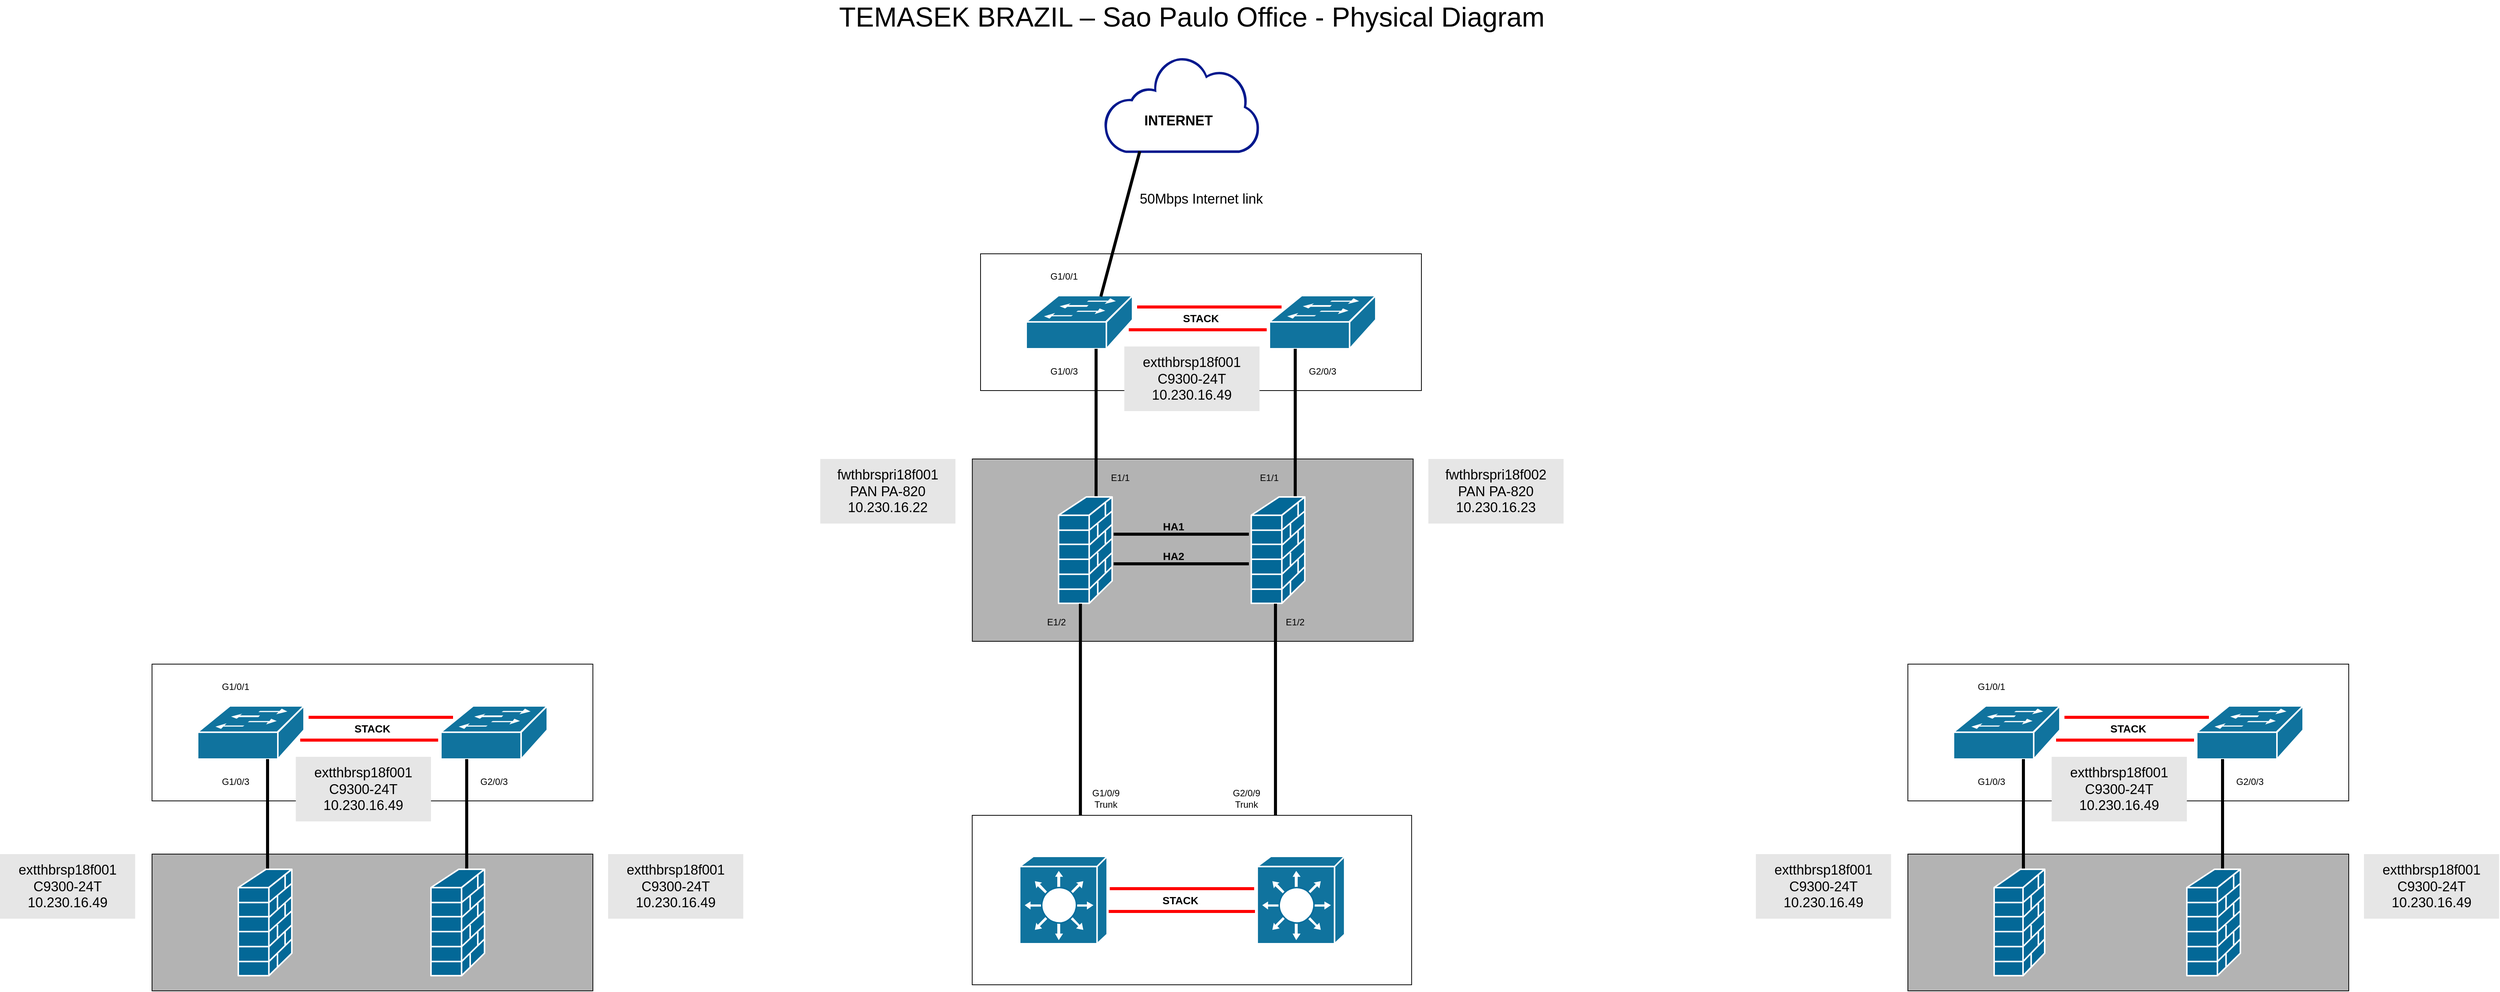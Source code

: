 <mxfile version="21.3.7" type="github">
  <diagram name="Page-1" id="c37626ed-c26b-45fb-9056-f9ebc6bb27b6">
    <mxGraphModel dx="3016" dy="1208" grid="1" gridSize="10" guides="1" tooltips="1" connect="1" arrows="1" fold="1" page="1" pageScale="1" pageWidth="1100" pageHeight="850" background="none" math="0" shadow="0">
      <root>
        <mxCell id="0" />
        <mxCell id="1" style="" parent="0" />
        <mxCell id="zVsSm3GNM5P4r3RZKPwx-50" value="" style="whiteSpace=wrap;html=1;fillColor=#B3B3B3;" parent="1" vertex="1">
          <mxGeometry x="-280.83" y="-120" width="580" height="240" as="geometry" />
        </mxCell>
        <mxCell id="zVsSm3GNM5P4r3RZKPwx-32" value="" style="whiteSpace=wrap;html=1;" parent="1" vertex="1">
          <mxGeometry x="-270" y="-390" width="580" height="180" as="geometry" />
        </mxCell>
        <mxCell id="zVsSm3GNM5P4r3RZKPwx-3" value="" style="shape=mxgraph.cisco.switches.workgroup_switch;html=1;dashed=0;fillColor=#10739E;strokeColor=#ffffff;strokeWidth=2;verticalLabelPosition=bottom;verticalAlign=top;fontFamily=Helvetica;fontSize=36;fontColor=#FFB366" parent="1" vertex="1">
          <mxGeometry x="-210" y="-335" width="140" height="70" as="geometry" />
        </mxCell>
        <mxCell id="zVsSm3GNM5P4r3RZKPwx-8" value="" style="shape=mxgraph.cisco.security.firewall;html=1;pointerEvents=1;dashed=0;fillColor=#036897;strokeColor=#ffffff;strokeWidth=2;verticalLabelPosition=bottom;verticalAlign=top;align=center;outlineConnect=0;" parent="1" vertex="1">
          <mxGeometry x="-167.34" y="-70" width="70.43" height="140" as="geometry" />
        </mxCell>
        <mxCell id="zVsSm3GNM5P4r3RZKPwx-10" value="" style="sketch=0;aspect=fixed;pointerEvents=1;shadow=0;dashed=0;html=1;strokeColor=none;labelPosition=center;verticalLabelPosition=bottom;verticalAlign=top;align=center;fillColor=#00188D;shape=mxgraph.mscae.enterprise.internet_hollow" parent="1" vertex="1">
          <mxGeometry x="-108.16" y="-650" width="205.16" height="127.2" as="geometry" />
        </mxCell>
        <mxCell id="zVsSm3GNM5P4r3RZKPwx-12" value="G1/0/1" style="text;strokeColor=none;align=center;fillColor=none;html=1;verticalAlign=middle;whiteSpace=wrap;rounded=0;" parent="1" vertex="1">
          <mxGeometry x="-190" y="-375" width="60" height="30" as="geometry" />
        </mxCell>
        <mxCell id="zVsSm3GNM5P4r3RZKPwx-13" value="G1/0/3" style="text;strokeColor=none;align=center;fillColor=none;html=1;verticalAlign=middle;whiteSpace=wrap;rounded=0;" parent="1" vertex="1">
          <mxGeometry x="-190" y="-250" width="60" height="30" as="geometry" />
        </mxCell>
        <mxCell id="zVsSm3GNM5P4r3RZKPwx-19" value="G2/0/3" style="text;strokeColor=none;align=center;fillColor=none;html=1;verticalAlign=middle;whiteSpace=wrap;rounded=0;" parent="1" vertex="1">
          <mxGeometry x="150" y="-250" width="60" height="30" as="geometry" />
        </mxCell>
        <mxCell id="zVsSm3GNM5P4r3RZKPwx-24" value="" style="line;html=1;strokeColor=#FF0000;fillColor=#FF0000;" parent="1" vertex="1">
          <mxGeometry x="-75" y="-295" width="181.45" height="10" as="geometry" />
        </mxCell>
        <mxCell id="zVsSm3GNM5P4r3RZKPwx-26" value="" style="shape=mxgraph.cisco.switches.workgroup_switch;html=1;dashed=0;fillColor=#10739E;strokeColor=#ffffff;strokeWidth=2;verticalLabelPosition=bottom;verticalAlign=top;fontFamily=Helvetica;fontSize=36;fontColor=#FFB366" parent="1" vertex="1">
          <mxGeometry x="110" y="-335" width="140" height="70" as="geometry" />
        </mxCell>
        <mxCell id="zVsSm3GNM5P4r3RZKPwx-27" value="" style="line;html=1;strokeColor=#FF0000;fillColor=#FF0000;" parent="1" vertex="1">
          <mxGeometry x="-64" y="-325" width="190" height="10" as="geometry" />
        </mxCell>
        <mxCell id="zVsSm3GNM5P4r3RZKPwx-28" value="&lt;b&gt;&lt;font style=&quot;font-size: 14px;&quot;&gt;STACK&lt;/font&gt;&lt;/b&gt;" style="text;strokeColor=none;align=center;fillColor=none;html=1;verticalAlign=middle;whiteSpace=wrap;rounded=0;" parent="1" vertex="1">
          <mxGeometry x="-10" y="-320" width="60" height="30" as="geometry" />
        </mxCell>
        <mxCell id="zVsSm3GNM5P4r3RZKPwx-29" value="&lt;font style=&quot;font-size: 36px;&quot;&gt;TEMASEK BRAZIL – Sao Paulo Office - Physical Diagram&lt;/font&gt;" style="text;strokeColor=none;align=center;fillColor=none;html=1;verticalAlign=middle;whiteSpace=wrap;rounded=0;" parent="1" vertex="1">
          <mxGeometry x="-496.92" y="-717" width="1010" height="30" as="geometry" />
        </mxCell>
        <mxCell id="zVsSm3GNM5P4r3RZKPwx-46" value="" style="line;html=1;strokeColor=#000000;fillColor=#FF0000;rotation=-75;" parent="1" vertex="1">
          <mxGeometry x="-185.08" y="-434.34" width="197.91" height="10" as="geometry" />
        </mxCell>
        <mxCell id="zVsSm3GNM5P4r3RZKPwx-42" value="" style="line;html=1;strokeColor=#000000;fillColor=#FF0000;rotation=-90;" parent="1" vertex="1">
          <mxGeometry x="46" y="-172" width="196" height="10" as="geometry" />
        </mxCell>
        <mxCell id="zVsSm3GNM5P4r3RZKPwx-43" value="&lt;font style=&quot;font-size: 18px;&quot;&gt;extthbrsp18f001&lt;br&gt;C9300-24T&lt;br&gt;10.230.16.49&lt;/font&gt;" style="text;strokeColor=none;align=center;fillColor=#E6E6E6;html=1;verticalAlign=middle;whiteSpace=wrap;rounded=0;" parent="1" vertex="1">
          <mxGeometry x="-80.83" y="-268" width="177.83" height="85" as="geometry" />
        </mxCell>
        <mxCell id="zVsSm3GNM5P4r3RZKPwx-52" value="" style="shape=mxgraph.cisco.security.firewall;html=1;pointerEvents=1;dashed=0;fillColor=#036897;strokeColor=#ffffff;strokeWidth=2;verticalLabelPosition=bottom;verticalAlign=top;align=center;outlineConnect=0;" parent="1" vertex="1">
          <mxGeometry x="86.17" y="-70" width="70.43" height="140" as="geometry" />
        </mxCell>
        <mxCell id="zVsSm3GNM5P4r3RZKPwx-53" value="" style="line;html=1;strokeColor=#000000;fillColor=#FF0000;rotation=-90;" parent="1" vertex="1">
          <mxGeometry x="-215" y="-173" width="194" height="10" as="geometry" />
        </mxCell>
        <mxCell id="zVsSm3GNM5P4r3RZKPwx-55" value="&lt;font style=&quot;font-size: 18px;&quot;&gt;fwthbrspri18f002&lt;br&gt;PAN PA-820&lt;br&gt;10.230.16.23&lt;/font&gt;" style="text;strokeColor=none;align=center;fillColor=#E6E6E6;html=1;verticalAlign=middle;whiteSpace=wrap;rounded=0;" parent="1" vertex="1">
          <mxGeometry x="319.17" y="-120" width="177.83" height="85" as="geometry" />
        </mxCell>
        <mxCell id="zVsSm3GNM5P4r3RZKPwx-56" value="&lt;font style=&quot;font-size: 18px;&quot;&gt;fwthbrspri18f001&lt;br&gt;PAN PA-820&lt;br&gt;10.230.16.22&lt;/font&gt;" style="text;strokeColor=none;align=center;fillColor=#E6E6E6;html=1;verticalAlign=middle;whiteSpace=wrap;rounded=0;" parent="1" vertex="1">
          <mxGeometry x="-480.83" y="-120" width="177.83" height="85" as="geometry" />
        </mxCell>
        <mxCell id="zVsSm3GNM5P4r3RZKPwx-74" value="" style="whiteSpace=wrap;html=1;fillColor=#B3B3B3;" parent="1" vertex="1">
          <mxGeometry x="950" y="400" width="580" height="180" as="geometry" />
        </mxCell>
        <mxCell id="zVsSm3GNM5P4r3RZKPwx-75" value="" style="whiteSpace=wrap;html=1;" parent="1" vertex="1">
          <mxGeometry x="950" y="150" width="580" height="180" as="geometry" />
        </mxCell>
        <mxCell id="zVsSm3GNM5P4r3RZKPwx-76" value="" style="shape=mxgraph.cisco.switches.workgroup_switch;html=1;dashed=0;fillColor=#10739E;strokeColor=#ffffff;strokeWidth=2;verticalLabelPosition=bottom;verticalAlign=top;fontFamily=Helvetica;fontSize=36;fontColor=#FFB366" parent="1" vertex="1">
          <mxGeometry x="1010.0" y="205" width="140" height="70" as="geometry" />
        </mxCell>
        <mxCell id="zVsSm3GNM5P4r3RZKPwx-77" value="" style="shape=mxgraph.cisco.security.firewall;html=1;pointerEvents=1;dashed=0;fillColor=#036897;strokeColor=#ffffff;strokeWidth=2;verticalLabelPosition=bottom;verticalAlign=top;align=center;outlineConnect=0;" parent="1" vertex="1">
          <mxGeometry x="1063.49" y="420" width="66.51" height="140" as="geometry" />
        </mxCell>
        <mxCell id="zVsSm3GNM5P4r3RZKPwx-78" value="G1/0/1" style="text;strokeColor=none;align=center;fillColor=none;html=1;verticalAlign=middle;whiteSpace=wrap;rounded=0;" parent="1" vertex="1">
          <mxGeometry x="1030" y="165" width="60" height="30" as="geometry" />
        </mxCell>
        <mxCell id="zVsSm3GNM5P4r3RZKPwx-79" value="G1/0/3" style="text;strokeColor=none;align=center;fillColor=none;html=1;verticalAlign=middle;whiteSpace=wrap;rounded=0;" parent="1" vertex="1">
          <mxGeometry x="1030" y="290" width="60" height="30" as="geometry" />
        </mxCell>
        <mxCell id="zVsSm3GNM5P4r3RZKPwx-80" value="G2/0/3" style="text;strokeColor=none;align=center;fillColor=none;html=1;verticalAlign=middle;whiteSpace=wrap;rounded=0;" parent="1" vertex="1">
          <mxGeometry x="1370" y="290" width="60" height="30" as="geometry" />
        </mxCell>
        <mxCell id="zVsSm3GNM5P4r3RZKPwx-81" value="" style="line;html=1;strokeColor=#FF0000;fillColor=#FF0000;" parent="1" vertex="1">
          <mxGeometry x="1145" y="245" width="181.45" height="10" as="geometry" />
        </mxCell>
        <mxCell id="zVsSm3GNM5P4r3RZKPwx-82" value="" style="shape=mxgraph.cisco.switches.workgroup_switch;html=1;dashed=0;fillColor=#10739E;strokeColor=#ffffff;strokeWidth=2;verticalLabelPosition=bottom;verticalAlign=top;fontFamily=Helvetica;fontSize=36;fontColor=#FFB366" parent="1" vertex="1">
          <mxGeometry x="1330" y="205" width="140" height="70" as="geometry" />
        </mxCell>
        <mxCell id="zVsSm3GNM5P4r3RZKPwx-83" value="" style="line;html=1;strokeColor=#FF0000;fillColor=#FF0000;" parent="1" vertex="1">
          <mxGeometry x="1156" y="215" width="190" height="10" as="geometry" />
        </mxCell>
        <mxCell id="zVsSm3GNM5P4r3RZKPwx-84" value="&lt;b&gt;&lt;font style=&quot;font-size: 14px;&quot;&gt;STACK&lt;/font&gt;&lt;/b&gt;" style="text;strokeColor=none;align=center;fillColor=none;html=1;verticalAlign=middle;whiteSpace=wrap;rounded=0;" parent="1" vertex="1">
          <mxGeometry x="1210" y="220" width="60" height="30" as="geometry" />
        </mxCell>
        <mxCell id="zVsSm3GNM5P4r3RZKPwx-85" value="" style="line;html=1;strokeColor=#000000;fillColor=#FF0000;rotation=-90;" parent="1" vertex="1">
          <mxGeometry x="1292" y="342" width="144" height="10" as="geometry" />
        </mxCell>
        <mxCell id="zVsSm3GNM5P4r3RZKPwx-86" value="&lt;font style=&quot;font-size: 18px;&quot;&gt;extthbrsp18f001&lt;br&gt;C9300-24T&lt;br&gt;10.230.16.49&lt;/font&gt;" style="text;strokeColor=none;align=center;fillColor=#E6E6E6;html=1;verticalAlign=middle;whiteSpace=wrap;rounded=0;" parent="1" vertex="1">
          <mxGeometry x="1139.17" y="272" width="177.83" height="85" as="geometry" />
        </mxCell>
        <mxCell id="zVsSm3GNM5P4r3RZKPwx-87" value="" style="shape=mxgraph.cisco.security.firewall;html=1;pointerEvents=1;dashed=0;fillColor=#036897;strokeColor=#ffffff;strokeWidth=2;verticalLabelPosition=bottom;verticalAlign=top;align=center;outlineConnect=0;" parent="1" vertex="1">
          <mxGeometry x="1317" y="420" width="70.43" height="140" as="geometry" />
        </mxCell>
        <mxCell id="zVsSm3GNM5P4r3RZKPwx-88" value="" style="line;html=1;strokeColor=#000000;fillColor=#FF0000;rotation=-90;" parent="1" vertex="1">
          <mxGeometry x="1030" y="342" width="144" height="10" as="geometry" />
        </mxCell>
        <mxCell id="zVsSm3GNM5P4r3RZKPwx-89" value="&lt;font style=&quot;font-size: 18px;&quot;&gt;extthbrsp18f001&lt;br&gt;C9300-24T&lt;br&gt;10.230.16.49&lt;/font&gt;" style="text;strokeColor=none;align=center;fillColor=#E6E6E6;html=1;verticalAlign=middle;whiteSpace=wrap;rounded=0;" parent="1" vertex="1">
          <mxGeometry x="1550" y="400" width="177.83" height="85" as="geometry" />
        </mxCell>
        <mxCell id="zVsSm3GNM5P4r3RZKPwx-90" value="&lt;font style=&quot;font-size: 18px;&quot;&gt;extthbrsp18f001&lt;br&gt;C9300-24T&lt;br&gt;10.230.16.49&lt;/font&gt;" style="text;strokeColor=none;align=center;fillColor=#E6E6E6;html=1;verticalAlign=middle;whiteSpace=wrap;rounded=0;" parent="1" vertex="1">
          <mxGeometry x="750" y="400" width="177.83" height="85" as="geometry" />
        </mxCell>
        <mxCell id="zVsSm3GNM5P4r3RZKPwx-91" value="" style="whiteSpace=wrap;html=1;fillColor=#B3B3B3;" parent="1" vertex="1">
          <mxGeometry x="-1360" y="400" width="580" height="180" as="geometry" />
        </mxCell>
        <mxCell id="zVsSm3GNM5P4r3RZKPwx-92" value="" style="whiteSpace=wrap;html=1;" parent="1" vertex="1">
          <mxGeometry x="-1360" y="150" width="580" height="180" as="geometry" />
        </mxCell>
        <mxCell id="zVsSm3GNM5P4r3RZKPwx-93" value="" style="shape=mxgraph.cisco.switches.workgroup_switch;html=1;dashed=0;fillColor=#10739E;strokeColor=#ffffff;strokeWidth=2;verticalLabelPosition=bottom;verticalAlign=top;fontFamily=Helvetica;fontSize=36;fontColor=#FFB366" parent="1" vertex="1">
          <mxGeometry x="-1300" y="205" width="140" height="70" as="geometry" />
        </mxCell>
        <mxCell id="zVsSm3GNM5P4r3RZKPwx-94" value="" style="shape=mxgraph.cisco.security.firewall;html=1;pointerEvents=1;dashed=0;fillColor=#036897;strokeColor=#ffffff;strokeWidth=2;verticalLabelPosition=bottom;verticalAlign=top;align=center;outlineConnect=0;" parent="1" vertex="1">
          <mxGeometry x="-1246.51" y="420" width="70.43" height="140" as="geometry" />
        </mxCell>
        <mxCell id="zVsSm3GNM5P4r3RZKPwx-95" value="G1/0/1" style="text;strokeColor=none;align=center;fillColor=none;html=1;verticalAlign=middle;whiteSpace=wrap;rounded=0;" parent="1" vertex="1">
          <mxGeometry x="-1280" y="165" width="60" height="30" as="geometry" />
        </mxCell>
        <mxCell id="zVsSm3GNM5P4r3RZKPwx-96" value="G1/0/3" style="text;strokeColor=none;align=center;fillColor=none;html=1;verticalAlign=middle;whiteSpace=wrap;rounded=0;" parent="1" vertex="1">
          <mxGeometry x="-1280" y="290" width="60" height="30" as="geometry" />
        </mxCell>
        <mxCell id="zVsSm3GNM5P4r3RZKPwx-97" value="G2/0/3" style="text;strokeColor=none;align=center;fillColor=none;html=1;verticalAlign=middle;whiteSpace=wrap;rounded=0;" parent="1" vertex="1">
          <mxGeometry x="-940" y="290" width="60" height="30" as="geometry" />
        </mxCell>
        <mxCell id="zVsSm3GNM5P4r3RZKPwx-98" value="" style="line;html=1;strokeColor=#FF0000;fillColor=#FF0000;" parent="1" vertex="1">
          <mxGeometry x="-1165" y="245" width="181.45" height="10" as="geometry" />
        </mxCell>
        <mxCell id="zVsSm3GNM5P4r3RZKPwx-99" value="" style="shape=mxgraph.cisco.switches.workgroup_switch;html=1;dashed=0;fillColor=#10739E;strokeColor=#ffffff;strokeWidth=2;verticalLabelPosition=bottom;verticalAlign=top;fontFamily=Helvetica;fontSize=36;fontColor=#FFB366" parent="1" vertex="1">
          <mxGeometry x="-980" y="205" width="140" height="70" as="geometry" />
        </mxCell>
        <mxCell id="zVsSm3GNM5P4r3RZKPwx-100" value="" style="line;html=1;strokeColor=#FF0000;fillColor=#FF0000;" parent="1" vertex="1">
          <mxGeometry x="-1154" y="215" width="190" height="10" as="geometry" />
        </mxCell>
        <mxCell id="zVsSm3GNM5P4r3RZKPwx-101" value="&lt;b&gt;&lt;font style=&quot;font-size: 14px;&quot;&gt;STACK&lt;/font&gt;&lt;/b&gt;" style="text;strokeColor=none;align=center;fillColor=none;html=1;verticalAlign=middle;whiteSpace=wrap;rounded=0;" parent="1" vertex="1">
          <mxGeometry x="-1100" y="220" width="60" height="30" as="geometry" />
        </mxCell>
        <mxCell id="zVsSm3GNM5P4r3RZKPwx-102" value="" style="line;html=1;strokeColor=#000000;fillColor=#FF0000;rotation=-90;" parent="1" vertex="1">
          <mxGeometry x="-1018" y="342" width="144" height="10" as="geometry" />
        </mxCell>
        <mxCell id="zVsSm3GNM5P4r3RZKPwx-103" value="&lt;font style=&quot;font-size: 18px;&quot;&gt;extthbrsp18f001&lt;br&gt;C9300-24T&lt;br&gt;10.230.16.49&lt;/font&gt;" style="text;strokeColor=none;align=center;fillColor=#E6E6E6;html=1;verticalAlign=middle;whiteSpace=wrap;rounded=0;" parent="1" vertex="1">
          <mxGeometry x="-1170.83" y="272" width="177.83" height="85" as="geometry" />
        </mxCell>
        <mxCell id="zVsSm3GNM5P4r3RZKPwx-104" value="" style="shape=mxgraph.cisco.security.firewall;html=1;pointerEvents=1;dashed=0;fillColor=#036897;strokeColor=#ffffff;strokeWidth=2;verticalLabelPosition=bottom;verticalAlign=top;align=center;outlineConnect=0;" parent="1" vertex="1">
          <mxGeometry x="-993" y="420" width="70.43" height="140" as="geometry" />
        </mxCell>
        <mxCell id="zVsSm3GNM5P4r3RZKPwx-105" value="" style="line;html=1;strokeColor=#000000;fillColor=#FF0000;rotation=-90;" parent="1" vertex="1">
          <mxGeometry x="-1280" y="342" width="144" height="10" as="geometry" />
        </mxCell>
        <mxCell id="zVsSm3GNM5P4r3RZKPwx-106" value="&lt;font style=&quot;font-size: 18px;&quot;&gt;extthbrsp18f001&lt;br&gt;C9300-24T&lt;br&gt;10.230.16.49&lt;/font&gt;" style="text;strokeColor=none;align=center;fillColor=#E6E6E6;html=1;verticalAlign=middle;whiteSpace=wrap;rounded=0;" parent="1" vertex="1">
          <mxGeometry x="-760" y="400" width="177.83" height="85" as="geometry" />
        </mxCell>
        <mxCell id="zVsSm3GNM5P4r3RZKPwx-107" value="&lt;font style=&quot;font-size: 18px;&quot;&gt;extthbrsp18f001&lt;br&gt;C9300-24T&lt;br&gt;10.230.16.49&lt;/font&gt;" style="text;strokeColor=none;align=center;fillColor=#E6E6E6;html=1;verticalAlign=middle;whiteSpace=wrap;rounded=0;" parent="1" vertex="1">
          <mxGeometry x="-1560" y="400" width="177.83" height="85" as="geometry" />
        </mxCell>
        <mxCell id="vTYYTcCQBsunpqbKioIv-1" value="&lt;font style=&quot;font-size: 18px;&quot;&gt;50Mbps Internet link&lt;/font&gt;" style="text;strokeColor=none;align=center;fillColor=none;html=1;verticalAlign=middle;whiteSpace=wrap;rounded=0;" vertex="1" parent="1">
          <mxGeometry x="-78.41" y="-477" width="197.17" height="30" as="geometry" />
        </mxCell>
        <mxCell id="vTYYTcCQBsunpqbKioIv-4" value="E1/1" style="text;strokeColor=none;align=center;fillColor=none;html=1;verticalAlign=middle;whiteSpace=wrap;rounded=0;" vertex="1" parent="1">
          <mxGeometry x="-116.12" y="-110" width="60" height="30" as="geometry" />
        </mxCell>
        <mxCell id="vTYYTcCQBsunpqbKioIv-5" value="E1/2" style="text;strokeColor=none;align=center;fillColor=none;html=1;verticalAlign=middle;whiteSpace=wrap;rounded=0;" vertex="1" parent="1">
          <mxGeometry x="-200" y="80" width="60" height="30" as="geometry" />
        </mxCell>
        <mxCell id="vTYYTcCQBsunpqbKioIv-8" value="E1/1" style="text;strokeColor=none;align=center;fillColor=none;html=1;verticalAlign=middle;whiteSpace=wrap;rounded=0;" vertex="1" parent="1">
          <mxGeometry x="80.0" y="-110" width="60" height="30" as="geometry" />
        </mxCell>
        <mxCell id="vTYYTcCQBsunpqbKioIv-9" value="E1/2" style="text;strokeColor=none;align=center;fillColor=none;html=1;verticalAlign=middle;whiteSpace=wrap;rounded=0;" vertex="1" parent="1">
          <mxGeometry x="114.0" y="80" width="60" height="30" as="geometry" />
        </mxCell>
        <mxCell id="vTYYTcCQBsunpqbKioIv-10" value="" style="line;html=1;strokeColor=#000000;fillColor=#FF0000;rotation=-180;" vertex="1" parent="1">
          <mxGeometry x="-94.91" y="-26" width="177.92" height="10" as="geometry" />
        </mxCell>
        <mxCell id="vTYYTcCQBsunpqbKioIv-11" value="" style="line;html=1;strokeColor=#000000;fillColor=#FF0000;rotation=-180;" vertex="1" parent="1">
          <mxGeometry x="-94.91" y="13" width="177.92" height="10" as="geometry" />
        </mxCell>
        <mxCell id="vTYYTcCQBsunpqbKioIv-12" value="&lt;b&gt;&lt;font style=&quot;font-size: 14px;&quot;&gt;HA1&lt;/font&gt;&lt;/b&gt;" style="text;strokeColor=none;align=center;fillColor=none;html=1;verticalAlign=middle;whiteSpace=wrap;rounded=0;" vertex="1" parent="1">
          <mxGeometry x="-46.41" y="-46" width="60" height="30" as="geometry" />
        </mxCell>
        <mxCell id="vTYYTcCQBsunpqbKioIv-13" value="&lt;b&gt;&lt;font style=&quot;font-size: 14px;&quot;&gt;HA2&lt;/font&gt;&lt;/b&gt;" style="text;strokeColor=none;align=center;fillColor=none;html=1;verticalAlign=middle;whiteSpace=wrap;rounded=0;" vertex="1" parent="1">
          <mxGeometry x="-46.41" y="-7" width="60" height="30" as="geometry" />
        </mxCell>
        <mxCell id="vTYYTcCQBsunpqbKioIv-14" value="&lt;font style=&quot;font-size: 18px;&quot;&gt;&lt;b&gt;INTERNET&lt;/b&gt;&lt;/font&gt;" style="text;strokeColor=none;align=center;fillColor=none;html=1;verticalAlign=middle;whiteSpace=wrap;rounded=0;" vertex="1" parent="1">
          <mxGeometry x="-108.16" y="-580" width="197.17" height="30" as="geometry" />
        </mxCell>
        <mxCell id="vTYYTcCQBsunpqbKioIv-16" value="" style="whiteSpace=wrap;html=1;" vertex="1" parent="1">
          <mxGeometry x="-280.96" y="349" width="578.08" height="223" as="geometry" />
        </mxCell>
        <mxCell id="vTYYTcCQBsunpqbKioIv-17" value="" style="line;html=1;strokeColor=#000000;fillColor=#FF0000;rotation=-90;" vertex="1" parent="1">
          <mxGeometry x="-277.63" y="204.52" width="278.03" height="10" as="geometry" />
        </mxCell>
        <mxCell id="vTYYTcCQBsunpqbKioIv-22" value="" style="shape=mxgraph.cisco.switches.layer_3_switch;html=1;dashed=0;fillColor=#10739E;strokeColor=#ffffff;strokeWidth=2;verticalLabelPosition=bottom;verticalAlign=top;fontFamily=Helvetica;fontSize=36;fontColor=#FFB366" vertex="1" parent="1">
          <mxGeometry x="-218.5" y="403" width="115.08" height="115" as="geometry" />
        </mxCell>
        <mxCell id="vTYYTcCQBsunpqbKioIv-23" value="" style="shape=mxgraph.cisco.switches.layer_3_switch;html=1;dashed=0;fillColor=#10739E;strokeColor=#ffffff;strokeWidth=2;verticalLabelPosition=bottom;verticalAlign=top;fontFamily=Helvetica;fontSize=36;fontColor=#FFB366" vertex="1" parent="1">
          <mxGeometry x="93.96" y="403" width="115.08" height="115" as="geometry" />
        </mxCell>
        <mxCell id="vTYYTcCQBsunpqbKioIv-24" value="" style="line;html=1;strokeColor=#FF0000;fillColor=#FF0000;" vertex="1" parent="1">
          <mxGeometry x="-101.42" y="470.5" width="192.46" height="10" as="geometry" />
        </mxCell>
        <mxCell id="vTYYTcCQBsunpqbKioIv-25" value="" style="line;html=1;strokeColor=#FF0000;fillColor=#FF0000;" vertex="1" parent="1">
          <mxGeometry x="-100.03" y="440.5" width="190" height="10" as="geometry" />
        </mxCell>
        <mxCell id="vTYYTcCQBsunpqbKioIv-26" value="&lt;b&gt;&lt;font style=&quot;font-size: 14px;&quot;&gt;STACK&lt;/font&gt;&lt;/b&gt;" style="text;strokeColor=none;align=center;fillColor=none;html=1;verticalAlign=middle;whiteSpace=wrap;rounded=0;" vertex="1" parent="1">
          <mxGeometry x="-37.19" y="445.5" width="60" height="30" as="geometry" />
        </mxCell>
        <mxCell id="vTYYTcCQBsunpqbKioIv-27" value="G1/0/9&lt;br&gt;Trunk" style="text;strokeColor=none;align=center;fillColor=none;html=1;verticalAlign=middle;whiteSpace=wrap;rounded=0;" vertex="1" parent="1">
          <mxGeometry x="-135" y="312" width="60" height="30" as="geometry" />
        </mxCell>
        <mxCell id="vTYYTcCQBsunpqbKioIv-29" value="" style="line;html=1;strokeColor=#000000;fillColor=#FF0000;rotation=-90;" vertex="1" parent="1">
          <mxGeometry x="-21" y="204.52" width="278.03" height="10" as="geometry" />
        </mxCell>
        <mxCell id="vTYYTcCQBsunpqbKioIv-30" value="G2/0/9&lt;br&gt;Trunk" style="text;strokeColor=none;align=center;fillColor=none;html=1;verticalAlign=middle;whiteSpace=wrap;rounded=0;" vertex="1" parent="1">
          <mxGeometry x="50" y="312" width="60" height="30" as="geometry" />
        </mxCell>
      </root>
    </mxGraphModel>
  </diagram>
</mxfile>
